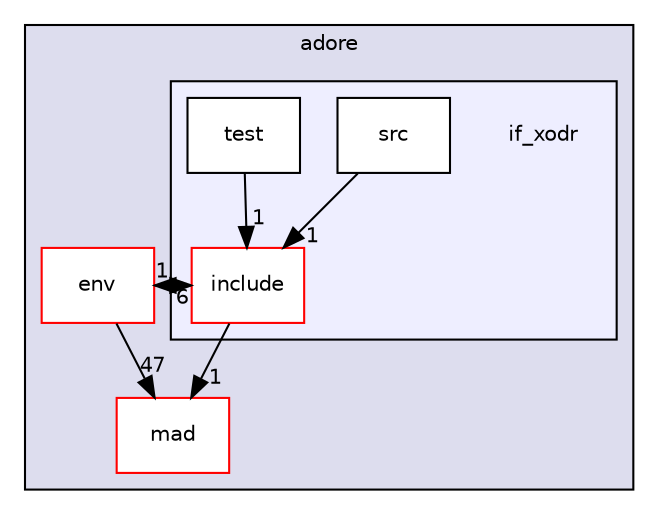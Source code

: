 digraph "/home/fascar/temp/adore/libadore/libadore/adore/if_xodr" {
  compound=true
  node [ fontsize="10", fontname="Helvetica"];
  edge [ labelfontsize="10", labelfontname="Helvetica"];
  subgraph clusterdir_e86afecd8bc890f614084a4037871e15 {
    graph [ bgcolor="#ddddee", pencolor="black", label="adore" fontname="Helvetica", fontsize="10", URL="dir_e86afecd8bc890f614084a4037871e15.html"]
  dir_e67924bcc0fa25173e6cb07f4c4f7f25 [shape=box label="env" fillcolor="white" style="filled" color="red" URL="dir_e67924bcc0fa25173e6cb07f4c4f7f25.html"];
  dir_dd24209da890e557508ac1b6831a5bf7 [shape=box label="mad" fillcolor="white" style="filled" color="red" URL="dir_dd24209da890e557508ac1b6831a5bf7.html"];
  subgraph clusterdir_33556dd2e09761c2ca0173bbd2b6fd48 {
    graph [ bgcolor="#eeeeff", pencolor="black", label="" URL="dir_33556dd2e09761c2ca0173bbd2b6fd48.html"];
    dir_33556dd2e09761c2ca0173bbd2b6fd48 [shape=plaintext label="if_xodr"];
  dir_5ce2123e2f8c05d965ef0c53ef10ef46 [shape=box label="include" fillcolor="white" style="filled" color="red" URL="dir_5ce2123e2f8c05d965ef0c53ef10ef46.html"];
  dir_2eeb0aad40c9a6b080522f340a86ba51 [shape=box label="src" fillcolor="white" style="filled" URL="dir_2eeb0aad40c9a6b080522f340a86ba51.html"];
  dir_6bf926e5631c31def2efa15f182d39f4 [shape=box label="test" fillcolor="white" style="filled" URL="dir_6bf926e5631c31def2efa15f182d39f4.html"];
  }
  }
  dir_2eeb0aad40c9a6b080522f340a86ba51->dir_5ce2123e2f8c05d965ef0c53ef10ef46 [headlabel="1", labeldistance=1.5 headhref="dir_000090_000087.html"];
  dir_6bf926e5631c31def2efa15f182d39f4->dir_5ce2123e2f8c05d965ef0c53ef10ef46 [headlabel="1", labeldistance=1.5 headhref="dir_000091_000087.html"];
  dir_e67924bcc0fa25173e6cb07f4c4f7f25->dir_dd24209da890e557508ac1b6831a5bf7 [headlabel="47", labeldistance=1.5 headhref="dir_000044_000092.html"];
  dir_e67924bcc0fa25173e6cb07f4c4f7f25->dir_5ce2123e2f8c05d965ef0c53ef10ef46 [headlabel="1", labeldistance=1.5 headhref="dir_000044_000087.html"];
  dir_5ce2123e2f8c05d965ef0c53ef10ef46->dir_dd24209da890e557508ac1b6831a5bf7 [headlabel="1", labeldistance=1.5 headhref="dir_000087_000092.html"];
  dir_5ce2123e2f8c05d965ef0c53ef10ef46->dir_e67924bcc0fa25173e6cb07f4c4f7f25 [headlabel="6", labeldistance=1.5 headhref="dir_000087_000044.html"];
}

